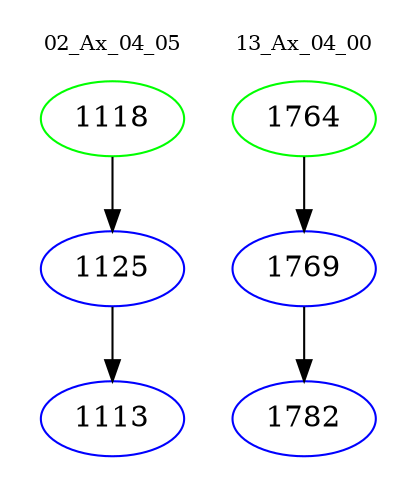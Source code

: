 digraph{
subgraph cluster_0 {
color = white
label = "02_Ax_04_05";
fontsize=10;
T0_1118 [label="1118", color="green"]
T0_1118 -> T0_1125 [color="black"]
T0_1125 [label="1125", color="blue"]
T0_1125 -> T0_1113 [color="black"]
T0_1113 [label="1113", color="blue"]
}
subgraph cluster_1 {
color = white
label = "13_Ax_04_00";
fontsize=10;
T1_1764 [label="1764", color="green"]
T1_1764 -> T1_1769 [color="black"]
T1_1769 [label="1769", color="blue"]
T1_1769 -> T1_1782 [color="black"]
T1_1782 [label="1782", color="blue"]
}
}
